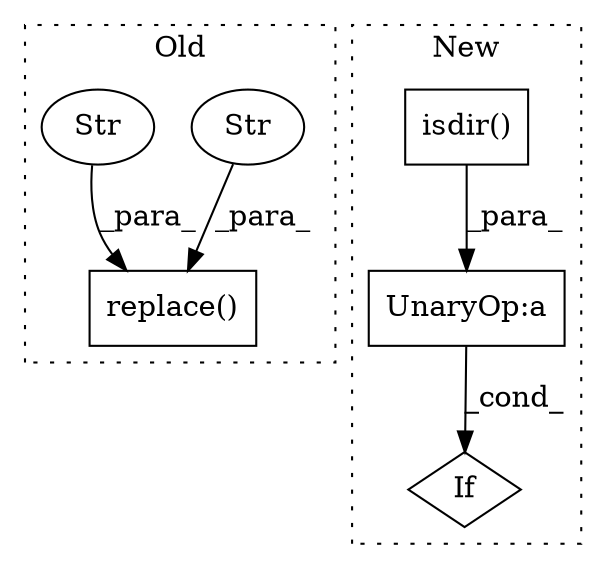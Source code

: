 digraph G {
subgraph cluster0 {
1 [label="replace()" a="75" s="7096,7142" l="24,1" shape="box"];
5 [label="Str" a="66" s="7128" l="14" shape="ellipse"];
6 [label="Str" a="66" s="7120" l="6" shape="ellipse"];
label = "Old";
style="dotted";
}
subgraph cluster1 {
2 [label="isdir()" a="75" s="5621,5650" l="14,1" shape="box"];
3 [label="If" a="96" s="5614" l="3" shape="diamond"];
4 [label="UnaryOp:a" a="61" s="5617" l="34" shape="box"];
label = "New";
style="dotted";
}
2 -> 4 [label="_para_"];
4 -> 3 [label="_cond_"];
5 -> 1 [label="_para_"];
6 -> 1 [label="_para_"];
}